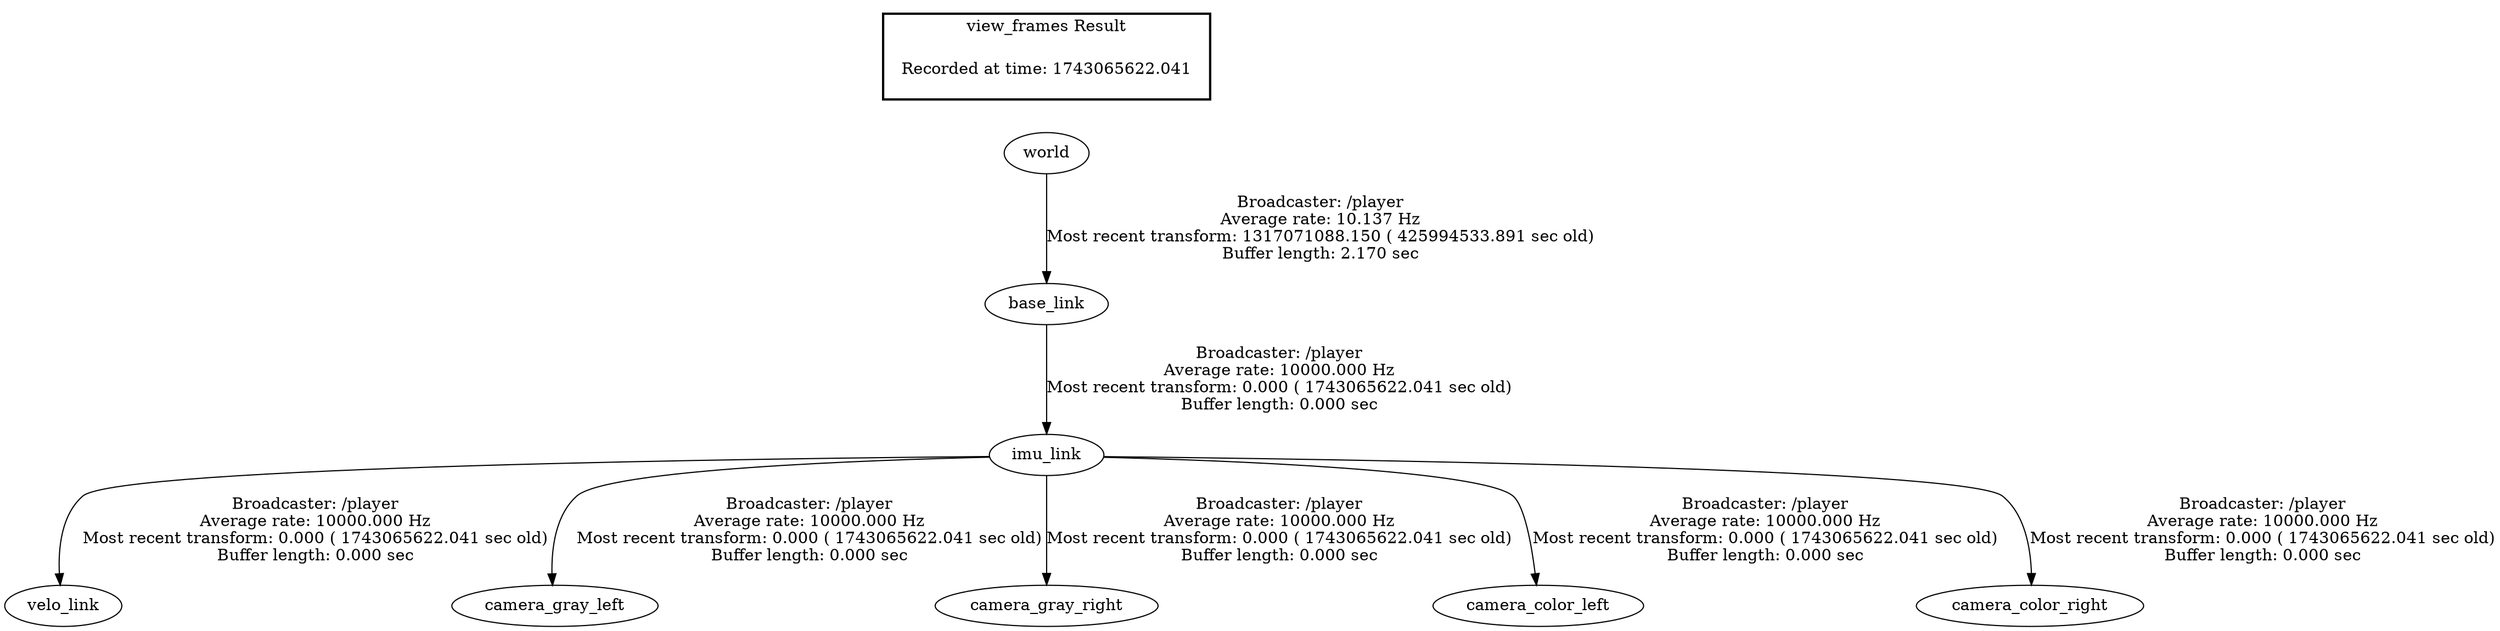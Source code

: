 digraph G {
"base_link" -> "imu_link"[label="Broadcaster: /player\nAverage rate: 10000.000 Hz\nMost recent transform: 0.000 ( 1743065622.041 sec old)\nBuffer length: 0.000 sec\n"];
"world" -> "base_link"[label="Broadcaster: /player\nAverage rate: 10.137 Hz\nMost recent transform: 1317071088.150 ( 425994533.891 sec old)\nBuffer length: 2.170 sec\n"];
"imu_link" -> "velo_link"[label="Broadcaster: /player\nAverage rate: 10000.000 Hz\nMost recent transform: 0.000 ( 1743065622.041 sec old)\nBuffer length: 0.000 sec\n"];
"imu_link" -> "camera_gray_left"[label="Broadcaster: /player\nAverage rate: 10000.000 Hz\nMost recent transform: 0.000 ( 1743065622.041 sec old)\nBuffer length: 0.000 sec\n"];
"imu_link" -> "camera_gray_right"[label="Broadcaster: /player\nAverage rate: 10000.000 Hz\nMost recent transform: 0.000 ( 1743065622.041 sec old)\nBuffer length: 0.000 sec\n"];
"imu_link" -> "camera_color_left"[label="Broadcaster: /player\nAverage rate: 10000.000 Hz\nMost recent transform: 0.000 ( 1743065622.041 sec old)\nBuffer length: 0.000 sec\n"];
"imu_link" -> "camera_color_right"[label="Broadcaster: /player\nAverage rate: 10000.000 Hz\nMost recent transform: 0.000 ( 1743065622.041 sec old)\nBuffer length: 0.000 sec\n"];
edge [style=invis];
 subgraph cluster_legend { style=bold; color=black; label ="view_frames Result";
"Recorded at time: 1743065622.041"[ shape=plaintext ] ;
 }->"world";
}